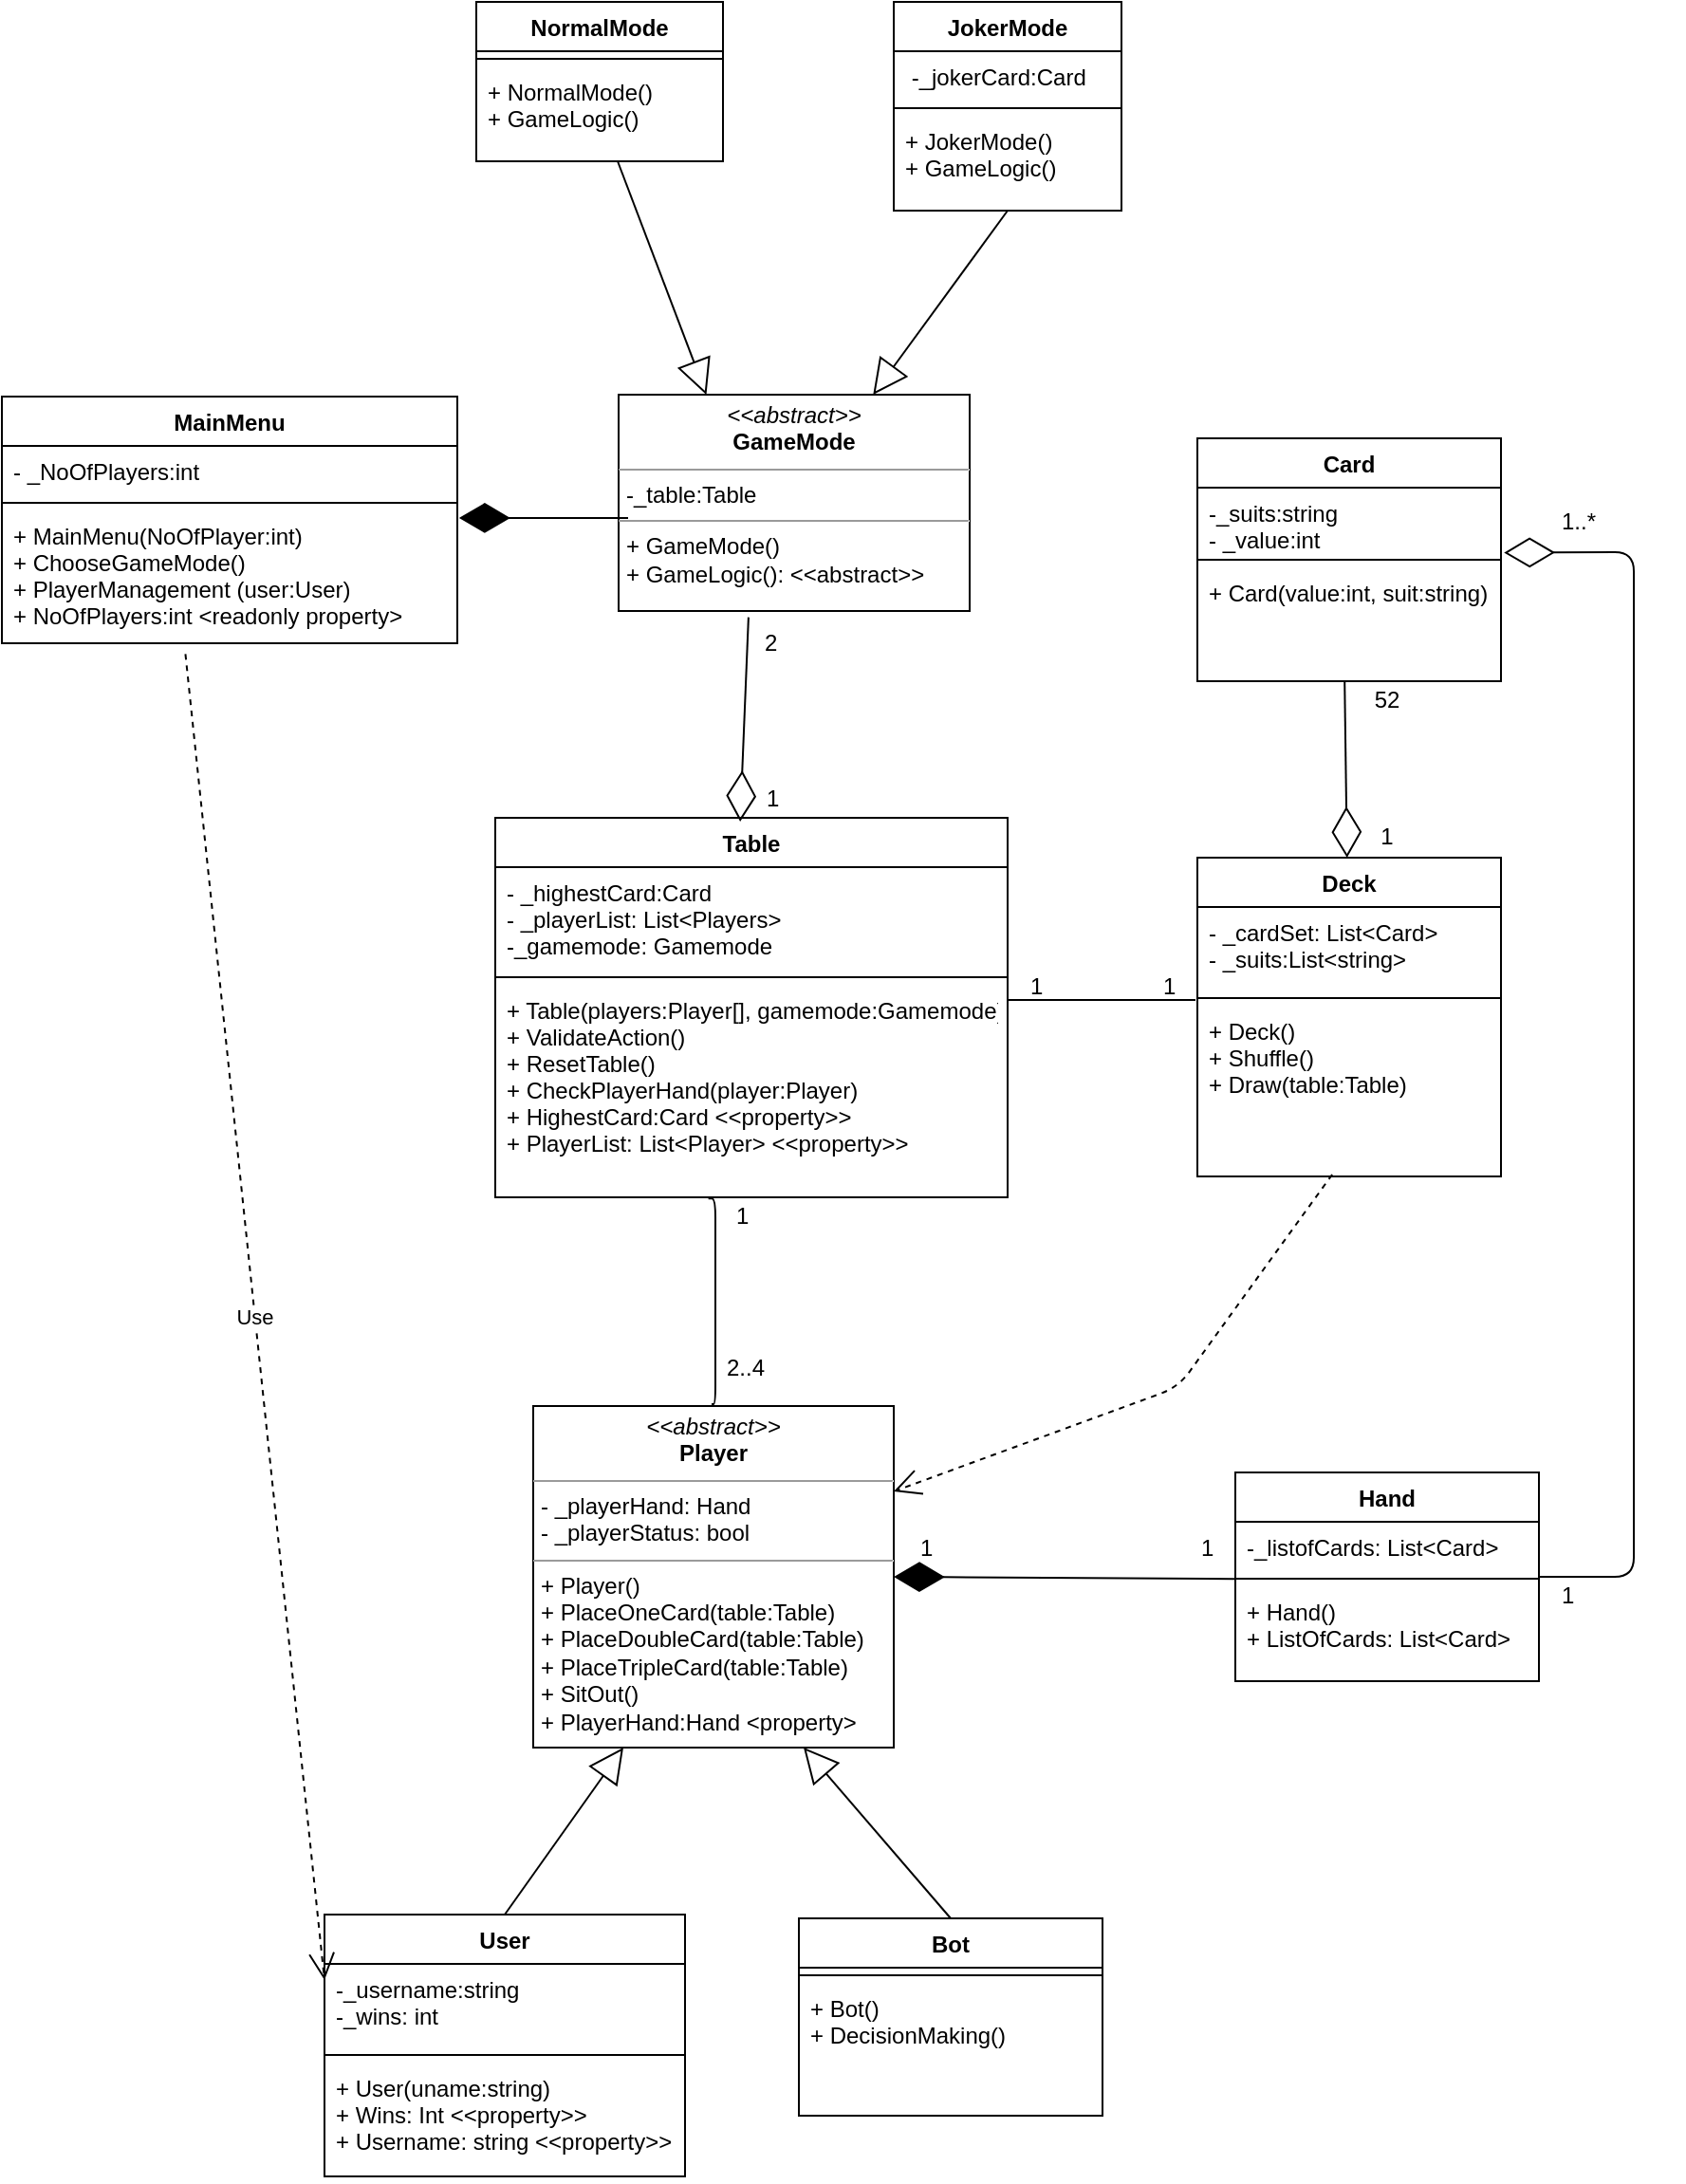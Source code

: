 <mxfile version="12.1.7" type="github" pages="1">
  <diagram id="AUOvVh1_00nn_1LIGHaV" name="Page-1">
    <mxGraphModel dx="2011" dy="1021" grid="1" gridSize="10" guides="1" tooltips="1" connect="1" arrows="1" fold="1" page="1" pageScale="1" pageWidth="1100" pageHeight="850" math="0" shadow="0">
      <root>
        <mxCell id="0"/>
        <mxCell id="1" parent="0"/>
        <mxCell id="rCFci73cA3xN7o4rIOeo-2" value="MainMenu" style="swimlane;fontStyle=1;align=center;verticalAlign=top;childLayout=stackLayout;horizontal=1;startSize=26;horizontalStack=0;resizeParent=1;resizeParentMax=0;resizeLast=0;collapsible=1;marginBottom=0;" parent="1" vertex="1">
          <mxGeometry x="20" y="278" width="240" height="130" as="geometry"/>
        </mxCell>
        <mxCell id="rCFci73cA3xN7o4rIOeo-3" value="- _NoOfPlayers:int" style="text;strokeColor=none;fillColor=none;align=left;verticalAlign=top;spacingLeft=4;spacingRight=4;overflow=hidden;rotatable=0;points=[[0,0.5],[1,0.5]];portConstraint=eastwest;" parent="rCFci73cA3xN7o4rIOeo-2" vertex="1">
          <mxGeometry y="26" width="240" height="26" as="geometry"/>
        </mxCell>
        <mxCell id="rCFci73cA3xN7o4rIOeo-4" value="" style="line;strokeWidth=1;fillColor=none;align=left;verticalAlign=middle;spacingTop=-1;spacingLeft=3;spacingRight=3;rotatable=0;labelPosition=right;points=[];portConstraint=eastwest;" parent="rCFci73cA3xN7o4rIOeo-2" vertex="1">
          <mxGeometry y="52" width="240" height="8" as="geometry"/>
        </mxCell>
        <mxCell id="rCFci73cA3xN7o4rIOeo-5" value="+ MainMenu(NoOfPlayer:int)&#xa;+ ChooseGameMode()&#xa;+ PlayerManagement (user:User)&#xa;+ NoOfPlayers:int &lt;readonly property&gt;&#xa;" style="text;strokeColor=none;fillColor=none;align=left;verticalAlign=top;spacingLeft=4;spacingRight=4;overflow=hidden;rotatable=0;points=[[0,0.5],[1,0.5]];portConstraint=eastwest;" parent="rCFci73cA3xN7o4rIOeo-2" vertex="1">
          <mxGeometry y="60" width="240" height="70" as="geometry"/>
        </mxCell>
        <mxCell id="rCFci73cA3xN7o4rIOeo-6" value="NormalMode" style="swimlane;fontStyle=1;align=center;verticalAlign=top;childLayout=stackLayout;horizontal=1;startSize=26;horizontalStack=0;resizeParent=1;resizeParentMax=0;resizeLast=0;collapsible=1;marginBottom=0;" parent="1" vertex="1">
          <mxGeometry x="270" y="70" width="130" height="84" as="geometry"/>
        </mxCell>
        <mxCell id="rCFci73cA3xN7o4rIOeo-8" value="" style="line;strokeWidth=1;fillColor=none;align=left;verticalAlign=middle;spacingTop=-1;spacingLeft=3;spacingRight=3;rotatable=0;labelPosition=right;points=[];portConstraint=eastwest;" parent="rCFci73cA3xN7o4rIOeo-6" vertex="1">
          <mxGeometry y="26" width="130" height="8" as="geometry"/>
        </mxCell>
        <mxCell id="rCFci73cA3xN7o4rIOeo-9" value="+ NormalMode()&#xa;+ GameLogic()&#xa;" style="text;strokeColor=none;fillColor=none;align=left;verticalAlign=top;spacingLeft=4;spacingRight=4;overflow=hidden;rotatable=0;points=[[0,0.5],[1,0.5]];portConstraint=eastwest;" parent="rCFci73cA3xN7o4rIOeo-6" vertex="1">
          <mxGeometry y="34" width="130" height="50" as="geometry"/>
        </mxCell>
        <mxCell id="rCFci73cA3xN7o4rIOeo-10" value="JokerMode" style="swimlane;fontStyle=1;align=center;verticalAlign=top;childLayout=stackLayout;horizontal=1;startSize=26;horizontalStack=0;resizeParent=1;resizeParentMax=0;resizeLast=0;collapsible=1;marginBottom=0;" parent="1" vertex="1">
          <mxGeometry x="490" y="70" width="120" height="110" as="geometry"/>
        </mxCell>
        <mxCell id="rCFci73cA3xN7o4rIOeo-11" value=" -_jokerCard:Card" style="text;strokeColor=none;fillColor=none;align=left;verticalAlign=top;spacingLeft=4;spacingRight=4;overflow=hidden;rotatable=0;points=[[0,0.5],[1,0.5]];portConstraint=eastwest;" parent="rCFci73cA3xN7o4rIOeo-10" vertex="1">
          <mxGeometry y="26" width="120" height="26" as="geometry"/>
        </mxCell>
        <mxCell id="rCFci73cA3xN7o4rIOeo-12" value="" style="line;strokeWidth=1;fillColor=none;align=left;verticalAlign=middle;spacingTop=-1;spacingLeft=3;spacingRight=3;rotatable=0;labelPosition=right;points=[];portConstraint=eastwest;" parent="rCFci73cA3xN7o4rIOeo-10" vertex="1">
          <mxGeometry y="52" width="120" height="8" as="geometry"/>
        </mxCell>
        <mxCell id="rCFci73cA3xN7o4rIOeo-13" value="+ JokerMode()&#xa;+ GameLogic()&#xa;" style="text;strokeColor=none;fillColor=none;align=left;verticalAlign=top;spacingLeft=4;spacingRight=4;overflow=hidden;rotatable=0;points=[[0,0.5],[1,0.5]];portConstraint=eastwest;" parent="rCFci73cA3xN7o4rIOeo-10" vertex="1">
          <mxGeometry y="60" width="120" height="50" as="geometry"/>
        </mxCell>
        <mxCell id="rCFci73cA3xN7o4rIOeo-18" value="Table" style="swimlane;fontStyle=1;align=center;verticalAlign=top;childLayout=stackLayout;horizontal=1;startSize=26;horizontalStack=0;resizeParent=1;resizeParentMax=0;resizeLast=0;collapsible=1;marginBottom=0;" parent="1" vertex="1">
          <mxGeometry x="280" y="500" width="270" height="200" as="geometry"/>
        </mxCell>
        <mxCell id="rCFci73cA3xN7o4rIOeo-19" value="- _highestCard:Card&#xa;- _playerList: List&lt;Players&gt;&#xa;-_gamemode: Gamemode&#xa;&#xa;" style="text;strokeColor=none;fillColor=none;align=left;verticalAlign=top;spacingLeft=4;spacingRight=4;overflow=hidden;rotatable=0;points=[[0,0.5],[1,0.5]];portConstraint=eastwest;" parent="rCFci73cA3xN7o4rIOeo-18" vertex="1">
          <mxGeometry y="26" width="270" height="54" as="geometry"/>
        </mxCell>
        <mxCell id="rCFci73cA3xN7o4rIOeo-20" value="" style="line;strokeWidth=1;fillColor=none;align=left;verticalAlign=middle;spacingTop=-1;spacingLeft=3;spacingRight=3;rotatable=0;labelPosition=right;points=[];portConstraint=eastwest;" parent="rCFci73cA3xN7o4rIOeo-18" vertex="1">
          <mxGeometry y="80" width="270" height="8" as="geometry"/>
        </mxCell>
        <mxCell id="rCFci73cA3xN7o4rIOeo-21" value="+ Table(players:Player[], gamemode:Gamemode)&#xa;+ ValidateAction()&#xa;+ ResetTable()&#xa;+ CheckPlayerHand(player:Player)&#xa;+ HighestCard:Card &lt;&lt;property&gt;&gt;&#xa;+ PlayerList: List&lt;Player&gt; &lt;&lt;property&gt;&gt;&#xa;" style="text;strokeColor=none;fillColor=none;align=left;verticalAlign=top;spacingLeft=4;spacingRight=4;overflow=hidden;rotatable=0;points=[[0,0.5],[1,0.5]];portConstraint=eastwest;" parent="rCFci73cA3xN7o4rIOeo-18" vertex="1">
          <mxGeometry y="88" width="270" height="112" as="geometry"/>
        </mxCell>
        <mxCell id="rCFci73cA3xN7o4rIOeo-51" value="&lt;p style=&quot;margin: 0px ; margin-top: 4px ; text-align: center&quot;&gt;&lt;i&gt;&amp;lt;&amp;lt;abstract&amp;gt;&amp;gt;&lt;/i&gt;&lt;br&gt;&lt;b&gt;Player&lt;/b&gt;&lt;/p&gt;&lt;hr size=&quot;1&quot;&gt;&lt;p style=&quot;margin: 0px ; margin-left: 4px&quot;&gt;- _playerHand: Hand&lt;/p&gt;&lt;p style=&quot;margin: 0px ; margin-left: 4px&quot;&gt;- _playerStatus: bool&lt;br&gt;&lt;/p&gt;&lt;hr size=&quot;1&quot;&gt;&lt;p style=&quot;margin: 0px ; margin-left: 4px&quot;&gt;+ Player()&lt;br&gt;+ PlaceOneCard(table:Table)&lt;/p&gt;&lt;p style=&quot;margin: 0px ; margin-left: 4px&quot;&gt;+ PlaceDoubleCard(table:Table)&lt;/p&gt;&lt;p style=&quot;margin: 0px ; margin-left: 4px&quot;&gt;+ PlaceTripleCard(table:Table)&lt;/p&gt;&lt;p style=&quot;margin: 0px ; margin-left: 4px&quot;&gt;+ SitOut()&lt;/p&gt;&lt;p style=&quot;margin: 0px ; margin-left: 4px&quot;&gt;+ PlayerHand:Hand &amp;lt;property&amp;gt;&lt;br&gt;&lt;/p&gt;" style="verticalAlign=top;align=left;overflow=fill;fontSize=12;fontFamily=Helvetica;html=1;glass=0;" parent="1" vertex="1">
          <mxGeometry x="300" y="810" width="190" height="180" as="geometry"/>
        </mxCell>
        <mxCell id="rCFci73cA3xN7o4rIOeo-52" value="&lt;p style=&quot;margin: 0px ; margin-top: 4px ; text-align: center&quot;&gt;&lt;i&gt;&amp;lt;&amp;lt;abstract&amp;gt;&amp;gt;&lt;/i&gt;&lt;br&gt;&lt;b&gt;GameMode&lt;/b&gt;&lt;/p&gt;&lt;hr size=&quot;1&quot;&gt;&lt;p style=&quot;margin: 0px ; margin-left: 4px&quot;&gt;-_table:Table&lt;br&gt;&lt;/p&gt;&lt;hr size=&quot;1&quot;&gt;&lt;p style=&quot;margin: 0px ; margin-left: 4px&quot;&gt;+ GameMode()&lt;/p&gt;&lt;p style=&quot;margin: 0px ; margin-left: 4px&quot;&gt;+ GameLogic(): &amp;lt;&amp;lt;abstract&amp;gt;&amp;gt;&lt;br&gt;&lt;/p&gt;" style="verticalAlign=top;align=left;overflow=fill;fontSize=12;fontFamily=Helvetica;html=1;glass=0;" parent="1" vertex="1">
          <mxGeometry x="345" y="277" width="185" height="114" as="geometry"/>
        </mxCell>
        <mxCell id="rCFci73cA3xN7o4rIOeo-53" value="Deck" style="swimlane;fontStyle=1;align=center;verticalAlign=top;childLayout=stackLayout;horizontal=1;startSize=26;horizontalStack=0;resizeParent=1;resizeParentMax=0;resizeLast=0;collapsible=1;marginBottom=0;glass=0;fontSize=12;" parent="1" vertex="1">
          <mxGeometry x="650" y="521" width="160" height="168" as="geometry"/>
        </mxCell>
        <mxCell id="rCFci73cA3xN7o4rIOeo-54" value="- _cardSet: List&lt;Card&gt;&#xa;- _suits:List&lt;string&gt;&#xa;" style="text;strokeColor=none;fillColor=none;align=left;verticalAlign=top;spacingLeft=4;spacingRight=4;overflow=hidden;rotatable=0;points=[[0,0.5],[1,0.5]];portConstraint=eastwest;" parent="rCFci73cA3xN7o4rIOeo-53" vertex="1">
          <mxGeometry y="26" width="160" height="44" as="geometry"/>
        </mxCell>
        <mxCell id="rCFci73cA3xN7o4rIOeo-55" value="" style="line;strokeWidth=1;fillColor=none;align=left;verticalAlign=middle;spacingTop=-1;spacingLeft=3;spacingRight=3;rotatable=0;labelPosition=right;points=[];portConstraint=eastwest;" parent="rCFci73cA3xN7o4rIOeo-53" vertex="1">
          <mxGeometry y="70" width="160" height="8" as="geometry"/>
        </mxCell>
        <mxCell id="rCFci73cA3xN7o4rIOeo-56" value="+ Deck()&#xa;+ Shuffle()&#xa;+ Draw(table:Table)&#xa;" style="text;strokeColor=none;fillColor=none;align=left;verticalAlign=top;spacingLeft=4;spacingRight=4;overflow=hidden;rotatable=0;points=[[0,0.5],[1,0.5]];portConstraint=eastwest;" parent="rCFci73cA3xN7o4rIOeo-53" vertex="1">
          <mxGeometry y="78" width="160" height="90" as="geometry"/>
        </mxCell>
        <mxCell id="rCFci73cA3xN7o4rIOeo-57" value="Card" style="swimlane;fontStyle=1;align=center;verticalAlign=top;childLayout=stackLayout;horizontal=1;startSize=26;horizontalStack=0;resizeParent=1;resizeParentMax=0;resizeLast=0;collapsible=1;marginBottom=0;glass=0;fontSize=12;" parent="1" vertex="1">
          <mxGeometry x="650" y="300" width="160" height="128" as="geometry"/>
        </mxCell>
        <mxCell id="rCFci73cA3xN7o4rIOeo-58" value="-_suits:string&#xa;- _value:int&#xa;" style="text;strokeColor=none;fillColor=none;align=left;verticalAlign=top;spacingLeft=4;spacingRight=4;overflow=hidden;rotatable=0;points=[[0,0.5],[1,0.5]];portConstraint=eastwest;" parent="rCFci73cA3xN7o4rIOeo-57" vertex="1">
          <mxGeometry y="26" width="160" height="34" as="geometry"/>
        </mxCell>
        <mxCell id="rCFci73cA3xN7o4rIOeo-59" value="" style="line;strokeWidth=1;fillColor=none;align=left;verticalAlign=middle;spacingTop=-1;spacingLeft=3;spacingRight=3;rotatable=0;labelPosition=right;points=[];portConstraint=eastwest;" parent="rCFci73cA3xN7o4rIOeo-57" vertex="1">
          <mxGeometry y="60" width="160" height="8" as="geometry"/>
        </mxCell>
        <mxCell id="rCFci73cA3xN7o4rIOeo-60" value="+ Card(value:int, suit:string)" style="text;strokeColor=none;fillColor=none;align=left;verticalAlign=top;spacingLeft=4;spacingRight=4;overflow=hidden;rotatable=0;points=[[0,0.5],[1,0.5]];portConstraint=eastwest;" parent="rCFci73cA3xN7o4rIOeo-57" vertex="1">
          <mxGeometry y="68" width="160" height="60" as="geometry"/>
        </mxCell>
        <mxCell id="rCFci73cA3xN7o4rIOeo-66" value="Hand" style="swimlane;fontStyle=1;align=center;verticalAlign=top;childLayout=stackLayout;horizontal=1;startSize=26;horizontalStack=0;resizeParent=1;resizeParentMax=0;resizeLast=0;collapsible=1;marginBottom=0;glass=0;fontSize=12;" parent="1" vertex="1">
          <mxGeometry x="670" y="845" width="160" height="110" as="geometry"/>
        </mxCell>
        <mxCell id="rCFci73cA3xN7o4rIOeo-67" value="-_listofCards: List&lt;Card&gt;" style="text;strokeColor=none;fillColor=none;align=left;verticalAlign=top;spacingLeft=4;spacingRight=4;overflow=hidden;rotatable=0;points=[[0,0.5],[1,0.5]];portConstraint=eastwest;" parent="rCFci73cA3xN7o4rIOeo-66" vertex="1">
          <mxGeometry y="26" width="160" height="26" as="geometry"/>
        </mxCell>
        <mxCell id="rCFci73cA3xN7o4rIOeo-68" value="" style="line;strokeWidth=1;fillColor=none;align=left;verticalAlign=middle;spacingTop=-1;spacingLeft=3;spacingRight=3;rotatable=0;labelPosition=right;points=[];portConstraint=eastwest;" parent="rCFci73cA3xN7o4rIOeo-66" vertex="1">
          <mxGeometry y="52" width="160" height="8" as="geometry"/>
        </mxCell>
        <mxCell id="rCFci73cA3xN7o4rIOeo-69" value="+ Hand()&#xa;+ ListOfCards: List&lt;Card&gt;" style="text;strokeColor=none;fillColor=none;align=left;verticalAlign=top;spacingLeft=4;spacingRight=4;overflow=hidden;rotatable=0;points=[[0,0.5],[1,0.5]];portConstraint=eastwest;" parent="rCFci73cA3xN7o4rIOeo-66" vertex="1">
          <mxGeometry y="60" width="160" height="50" as="geometry"/>
        </mxCell>
        <mxCell id="rCFci73cA3xN7o4rIOeo-91" value="" style="endArrow=block;endSize=16;endFill=0;html=1;fontSize=12;entryX=0.25;entryY=0;entryDx=0;entryDy=0;" parent="1" source="rCFci73cA3xN7o4rIOeo-9" target="rCFci73cA3xN7o4rIOeo-52" edge="1">
          <mxGeometry width="160" relative="1" as="geometry">
            <mxPoint x="140" y="450" as="sourcePoint"/>
            <mxPoint x="300" y="450" as="targetPoint"/>
          </mxGeometry>
        </mxCell>
        <mxCell id="rCFci73cA3xN7o4rIOeo-92" value="" style="endArrow=block;endSize=16;endFill=0;html=1;fontSize=12;exitX=0.5;exitY=1;exitDx=0;exitDy=0;" parent="1" source="rCFci73cA3xN7o4rIOeo-10" target="rCFci73cA3xN7o4rIOeo-52" edge="1">
          <mxGeometry width="160" relative="1" as="geometry">
            <mxPoint x="481.368" y="176.0" as="sourcePoint"/>
            <mxPoint x="519" y="276.5" as="targetPoint"/>
          </mxGeometry>
        </mxCell>
        <mxCell id="rCFci73cA3xN7o4rIOeo-104" value="" style="endArrow=diamondThin;endFill=1;endSize=24;html=1;fontSize=12;entryX=1;entryY=0.5;entryDx=0;entryDy=0;exitX=0.001;exitY=-0.077;exitDx=0;exitDy=0;exitPerimeter=0;" parent="1" source="rCFci73cA3xN7o4rIOeo-69" target="rCFci73cA3xN7o4rIOeo-51" edge="1">
          <mxGeometry width="160" relative="1" as="geometry">
            <mxPoint x="30" y="1010" as="sourcePoint"/>
            <mxPoint x="190" y="1010" as="targetPoint"/>
          </mxGeometry>
        </mxCell>
        <mxCell id="rCFci73cA3xN7o4rIOeo-107" value="" style="endArrow=none;html=1;edgeStyle=orthogonalEdgeStyle;fontSize=12;exitX=0.5;exitY=0;exitDx=0;exitDy=0;entryX=0.416;entryY=1.006;entryDx=0;entryDy=0;entryPerimeter=0;" parent="1" target="rCFci73cA3xN7o4rIOeo-21" edge="1">
          <mxGeometry relative="1" as="geometry">
            <mxPoint x="394" y="809" as="sourcePoint"/>
            <mxPoint x="396" y="710" as="targetPoint"/>
            <Array as="points">
              <mxPoint x="396" y="809"/>
            </Array>
          </mxGeometry>
        </mxCell>
        <mxCell id="rCFci73cA3xN7o4rIOeo-108" value="" style="resizable=0;html=1;align=left;verticalAlign=bottom;labelBackgroundColor=#ffffff;fontSize=10;" parent="rCFci73cA3xN7o4rIOeo-107" connectable="0" vertex="1">
          <mxGeometry x="-1" relative="1" as="geometry"/>
        </mxCell>
        <mxCell id="rCFci73cA3xN7o4rIOeo-109" value="" style="resizable=0;html=1;align=right;verticalAlign=bottom;labelBackgroundColor=#ffffff;fontSize=10;" parent="rCFci73cA3xN7o4rIOeo-107" connectable="0" vertex="1">
          <mxGeometry x="1" relative="1" as="geometry"/>
        </mxCell>
        <mxCell id="rCFci73cA3xN7o4rIOeo-111" value="User" style="swimlane;fontStyle=1;align=center;verticalAlign=top;childLayout=stackLayout;horizontal=1;startSize=26;horizontalStack=0;resizeParent=1;resizeParentMax=0;resizeLast=0;collapsible=1;marginBottom=0;glass=0;fontSize=12;" parent="1" vertex="1">
          <mxGeometry x="190" y="1078" width="190" height="138" as="geometry"/>
        </mxCell>
        <mxCell id="rCFci73cA3xN7o4rIOeo-112" value="-_username:string&#xa;-_wins: int&#xa;" style="text;strokeColor=none;fillColor=none;align=left;verticalAlign=top;spacingLeft=4;spacingRight=4;overflow=hidden;rotatable=0;points=[[0,0.5],[1,0.5]];portConstraint=eastwest;" parent="rCFci73cA3xN7o4rIOeo-111" vertex="1">
          <mxGeometry y="26" width="190" height="44" as="geometry"/>
        </mxCell>
        <mxCell id="rCFci73cA3xN7o4rIOeo-113" value="" style="line;strokeWidth=1;fillColor=none;align=left;verticalAlign=middle;spacingTop=-1;spacingLeft=3;spacingRight=3;rotatable=0;labelPosition=right;points=[];portConstraint=eastwest;" parent="rCFci73cA3xN7o4rIOeo-111" vertex="1">
          <mxGeometry y="70" width="190" height="8" as="geometry"/>
        </mxCell>
        <mxCell id="rCFci73cA3xN7o4rIOeo-114" value="+ User(uname:string)&#xa;+ Wins: Int &lt;&lt;property&gt;&gt;&#xa;+ Username: string &lt;&lt;property&gt;&gt;&#xa;&#xa;&#xa;" style="text;strokeColor=none;fillColor=none;align=left;verticalAlign=top;spacingLeft=4;spacingRight=4;overflow=hidden;rotatable=0;points=[[0,0.5],[1,0.5]];portConstraint=eastwest;" parent="rCFci73cA3xN7o4rIOeo-111" vertex="1">
          <mxGeometry y="78" width="190" height="60" as="geometry"/>
        </mxCell>
        <mxCell id="rCFci73cA3xN7o4rIOeo-115" value="Bot" style="swimlane;fontStyle=1;align=center;verticalAlign=top;childLayout=stackLayout;horizontal=1;startSize=26;horizontalStack=0;resizeParent=1;resizeParentMax=0;resizeLast=0;collapsible=1;marginBottom=0;glass=0;fontSize=12;" parent="1" vertex="1">
          <mxGeometry x="440" y="1080" width="160" height="104" as="geometry"/>
        </mxCell>
        <mxCell id="rCFci73cA3xN7o4rIOeo-117" value="" style="line;strokeWidth=1;fillColor=none;align=left;verticalAlign=middle;spacingTop=-1;spacingLeft=3;spacingRight=3;rotatable=0;labelPosition=right;points=[];portConstraint=eastwest;" parent="rCFci73cA3xN7o4rIOeo-115" vertex="1">
          <mxGeometry y="26" width="160" height="8" as="geometry"/>
        </mxCell>
        <mxCell id="rCFci73cA3xN7o4rIOeo-118" value="+ Bot()&#xa;+ DecisionMaking()&#xa;" style="text;strokeColor=none;fillColor=none;align=left;verticalAlign=top;spacingLeft=4;spacingRight=4;overflow=hidden;rotatable=0;points=[[0,0.5],[1,0.5]];portConstraint=eastwest;" parent="rCFci73cA3xN7o4rIOeo-115" vertex="1">
          <mxGeometry y="34" width="160" height="70" as="geometry"/>
        </mxCell>
        <mxCell id="rCFci73cA3xN7o4rIOeo-119" value="" style="endArrow=block;endSize=16;endFill=0;html=1;fontSize=12;entryX=0.25;entryY=1;entryDx=0;entryDy=0;exitX=0.5;exitY=0;exitDx=0;exitDy=0;" parent="1" source="rCFci73cA3xN7o4rIOeo-111" target="rCFci73cA3xN7o4rIOeo-51" edge="1">
          <mxGeometry width="160" relative="1" as="geometry">
            <mxPoint x="30" y="1240" as="sourcePoint"/>
            <mxPoint x="190" y="1240" as="targetPoint"/>
          </mxGeometry>
        </mxCell>
        <mxCell id="rCFci73cA3xN7o4rIOeo-120" value="" style="endArrow=block;endSize=16;endFill=0;html=1;fontSize=12;entryX=0.75;entryY=1;entryDx=0;entryDy=0;exitX=0.5;exitY=0;exitDx=0;exitDy=0;" parent="1" source="rCFci73cA3xN7o4rIOeo-115" target="rCFci73cA3xN7o4rIOeo-51" edge="1">
          <mxGeometry width="160" relative="1" as="geometry">
            <mxPoint x="290" y="1090" as="sourcePoint"/>
            <mxPoint x="357.5" y="1000" as="targetPoint"/>
          </mxGeometry>
        </mxCell>
        <mxCell id="W6F4C9Qx7MIsBT91JTeM-1" value="1" style="text;html=1;strokeColor=none;fillColor=none;align=center;verticalAlign=middle;whiteSpace=wrap;rounded=0;" parent="1" vertex="1">
          <mxGeometry x="730" y="500" width="40" height="20" as="geometry"/>
        </mxCell>
        <mxCell id="W6F4C9Qx7MIsBT91JTeM-2" value="52" style="text;html=1;strokeColor=none;fillColor=none;align=center;verticalAlign=middle;whiteSpace=wrap;rounded=0;" parent="1" vertex="1">
          <mxGeometry x="730" y="428" width="40" height="20" as="geometry"/>
        </mxCell>
        <mxCell id="W6F4C9Qx7MIsBT91JTeM-5" value="1" style="text;html=1;resizable=0;points=[];autosize=1;align=left;verticalAlign=top;spacingTop=-4;" parent="1" vertex="1">
          <mxGeometry x="502" y="875" width="20" height="20" as="geometry"/>
        </mxCell>
        <mxCell id="W6F4C9Qx7MIsBT91JTeM-6" value="1" style="text;html=1;resizable=0;points=[];autosize=1;align=left;verticalAlign=top;spacingTop=-4;" parent="1" vertex="1">
          <mxGeometry x="650" y="875" width="20" height="20" as="geometry"/>
        </mxCell>
        <mxCell id="W6F4C9Qx7MIsBT91JTeM-7" value="2..4" style="text;html=1;resizable=0;points=[];autosize=1;align=left;verticalAlign=top;spacingTop=-4;" parent="1" vertex="1">
          <mxGeometry x="400" y="780" width="40" height="20" as="geometry"/>
        </mxCell>
        <mxCell id="W6F4C9Qx7MIsBT91JTeM-8" value="1" style="text;html=1;resizable=0;points=[];autosize=1;align=left;verticalAlign=top;spacingTop=-4;" parent="1" vertex="1">
          <mxGeometry x="405" y="700" width="20" height="20" as="geometry"/>
        </mxCell>
        <mxCell id="W6F4C9Qx7MIsBT91JTeM-9" value="" style="endArrow=none;html=1;edgeStyle=orthogonalEdgeStyle;" parent="1" edge="1">
          <mxGeometry relative="1" as="geometry">
            <mxPoint x="550" y="596" as="sourcePoint"/>
            <mxPoint x="649" y="596" as="targetPoint"/>
          </mxGeometry>
        </mxCell>
        <mxCell id="W6F4C9Qx7MIsBT91JTeM-10" value="" style="resizable=0;html=1;align=left;verticalAlign=bottom;labelBackgroundColor=#ffffff;fontSize=10;" parent="W6F4C9Qx7MIsBT91JTeM-9" connectable="0" vertex="1">
          <mxGeometry x="-1" relative="1" as="geometry"/>
        </mxCell>
        <mxCell id="W6F4C9Qx7MIsBT91JTeM-11" value="" style="resizable=0;html=1;align=right;verticalAlign=bottom;labelBackgroundColor=#ffffff;fontSize=10;" parent="W6F4C9Qx7MIsBT91JTeM-9" connectable="0" vertex="1">
          <mxGeometry x="1" relative="1" as="geometry"/>
        </mxCell>
        <mxCell id="W6F4C9Qx7MIsBT91JTeM-12" value="1" style="text;html=1;resizable=0;points=[];autosize=1;align=left;verticalAlign=top;spacingTop=-4;" parent="1" vertex="1">
          <mxGeometry x="560" y="579" width="20" height="20" as="geometry"/>
        </mxCell>
        <mxCell id="W6F4C9Qx7MIsBT91JTeM-13" value="1" style="text;html=1;resizable=0;points=[];autosize=1;align=left;verticalAlign=top;spacingTop=-4;" parent="1" vertex="1">
          <mxGeometry x="630" y="579" width="20" height="20" as="geometry"/>
        </mxCell>
        <mxCell id="W6F4C9Qx7MIsBT91JTeM-17" value="" style="endArrow=open;endSize=12;dashed=1;html=1;exitX=0.444;exitY=0.989;exitDx=0;exitDy=0;exitPerimeter=0;entryX=1;entryY=0.25;entryDx=0;entryDy=0;" parent="1" source="rCFci73cA3xN7o4rIOeo-56" target="rCFci73cA3xN7o4rIOeo-51" edge="1">
          <mxGeometry width="160" relative="1" as="geometry">
            <mxPoint x="600" y="760" as="sourcePoint"/>
            <mxPoint x="760" y="760" as="targetPoint"/>
            <Array as="points">
              <mxPoint x="640" y="800"/>
            </Array>
          </mxGeometry>
        </mxCell>
        <mxCell id="W6F4C9Qx7MIsBT91JTeM-18" value="" style="endArrow=diamondThin;endFill=0;endSize=24;html=1;exitX=0.485;exitY=0.994;exitDx=0;exitDy=0;exitPerimeter=0;" parent="1" source="rCFci73cA3xN7o4rIOeo-60" target="rCFci73cA3xN7o4rIOeo-53" edge="1">
          <mxGeometry width="160" relative="1" as="geometry">
            <mxPoint x="810" y="550" as="sourcePoint"/>
            <mxPoint x="970" y="550" as="targetPoint"/>
          </mxGeometry>
        </mxCell>
        <mxCell id="W6F4C9Qx7MIsBT91JTeM-23" value="1" style="text;html=1;resizable=0;points=[];autosize=1;align=left;verticalAlign=top;spacingTop=-4;" parent="1" vertex="1">
          <mxGeometry x="421" y="480" width="20" height="20" as="geometry"/>
        </mxCell>
        <mxCell id="W6F4C9Qx7MIsBT91JTeM-24" value="2" style="text;html=1;resizable=0;points=[];autosize=1;align=left;verticalAlign=top;spacingTop=-4;" parent="1" vertex="1">
          <mxGeometry x="420" y="398" width="20" height="20" as="geometry"/>
        </mxCell>
        <mxCell id="W6F4C9Qx7MIsBT91JTeM-25" value="" style="endArrow=diamondThin;endFill=0;endSize=24;html=1;entryX=0.478;entryY=0.01;entryDx=0;entryDy=0;entryPerimeter=0;exitX=0.37;exitY=1.029;exitDx=0;exitDy=0;exitPerimeter=0;" parent="1" source="rCFci73cA3xN7o4rIOeo-52" target="rCFci73cA3xN7o4rIOeo-18" edge="1">
          <mxGeometry width="160" relative="1" as="geometry">
            <mxPoint x="200" y="447.5" as="sourcePoint"/>
            <mxPoint x="360" y="447.5" as="targetPoint"/>
          </mxGeometry>
        </mxCell>
        <mxCell id="sN7q45Nhm-oCOL_dB22m-9" value="Use" style="endArrow=open;endSize=12;dashed=1;html=1;exitX=0.403;exitY=1.081;exitDx=0;exitDy=0;exitPerimeter=0;entryX=0;entryY=0.25;entryDx=0;entryDy=0;" parent="1" source="rCFci73cA3xN7o4rIOeo-5" target="rCFci73cA3xN7o4rIOeo-111" edge="1">
          <mxGeometry width="160" relative="1" as="geometry">
            <mxPoint y="850" as="sourcePoint"/>
            <mxPoint x="160" y="850" as="targetPoint"/>
          </mxGeometry>
        </mxCell>
        <mxCell id="4G9rTShFLs_4Kd3WX-Xk-1" value="" style="endArrow=diamondThin;endFill=0;endSize=24;html=1;entryX=1.01;entryY=1.008;entryDx=0;entryDy=0;entryPerimeter=0;exitX=1;exitY=0.5;exitDx=0;exitDy=0;" parent="1" source="rCFci73cA3xN7o4rIOeo-66" target="rCFci73cA3xN7o4rIOeo-58" edge="1">
          <mxGeometry width="160" relative="1" as="geometry">
            <mxPoint x="890" y="770" as="sourcePoint"/>
            <mxPoint x="1050" y="770" as="targetPoint"/>
            <Array as="points">
              <mxPoint x="880" y="900"/>
              <mxPoint x="880" y="360"/>
            </Array>
          </mxGeometry>
        </mxCell>
        <mxCell id="4G9rTShFLs_4Kd3WX-Xk-2" value="1..*" style="text;html=1;resizable=0;points=[];autosize=1;align=left;verticalAlign=top;spacingTop=-4;" parent="1" vertex="1">
          <mxGeometry x="840" y="334" width="30" height="20" as="geometry"/>
        </mxCell>
        <mxCell id="4G9rTShFLs_4Kd3WX-Xk-3" value="1" style="text;html=1;resizable=0;points=[];autosize=1;align=left;verticalAlign=top;spacingTop=-4;" parent="1" vertex="1">
          <mxGeometry x="840" y="900" width="20" height="20" as="geometry"/>
        </mxCell>
        <mxCell id="UX7YX4NHVc3jjRYjF6hA-1" value="" style="endArrow=diamondThin;endFill=1;endSize=24;html=1;entryX=1.004;entryY=0.057;entryDx=0;entryDy=0;entryPerimeter=0;exitX=0.027;exitY=0.57;exitDx=0;exitDy=0;exitPerimeter=0;" edge="1" parent="1" source="rCFci73cA3xN7o4rIOeo-52" target="rCFci73cA3xN7o4rIOeo-5">
          <mxGeometry width="160" relative="1" as="geometry">
            <mxPoint x="600" y="230" as="sourcePoint"/>
            <mxPoint x="760" y="230" as="targetPoint"/>
          </mxGeometry>
        </mxCell>
      </root>
    </mxGraphModel>
  </diagram>
</mxfile>
